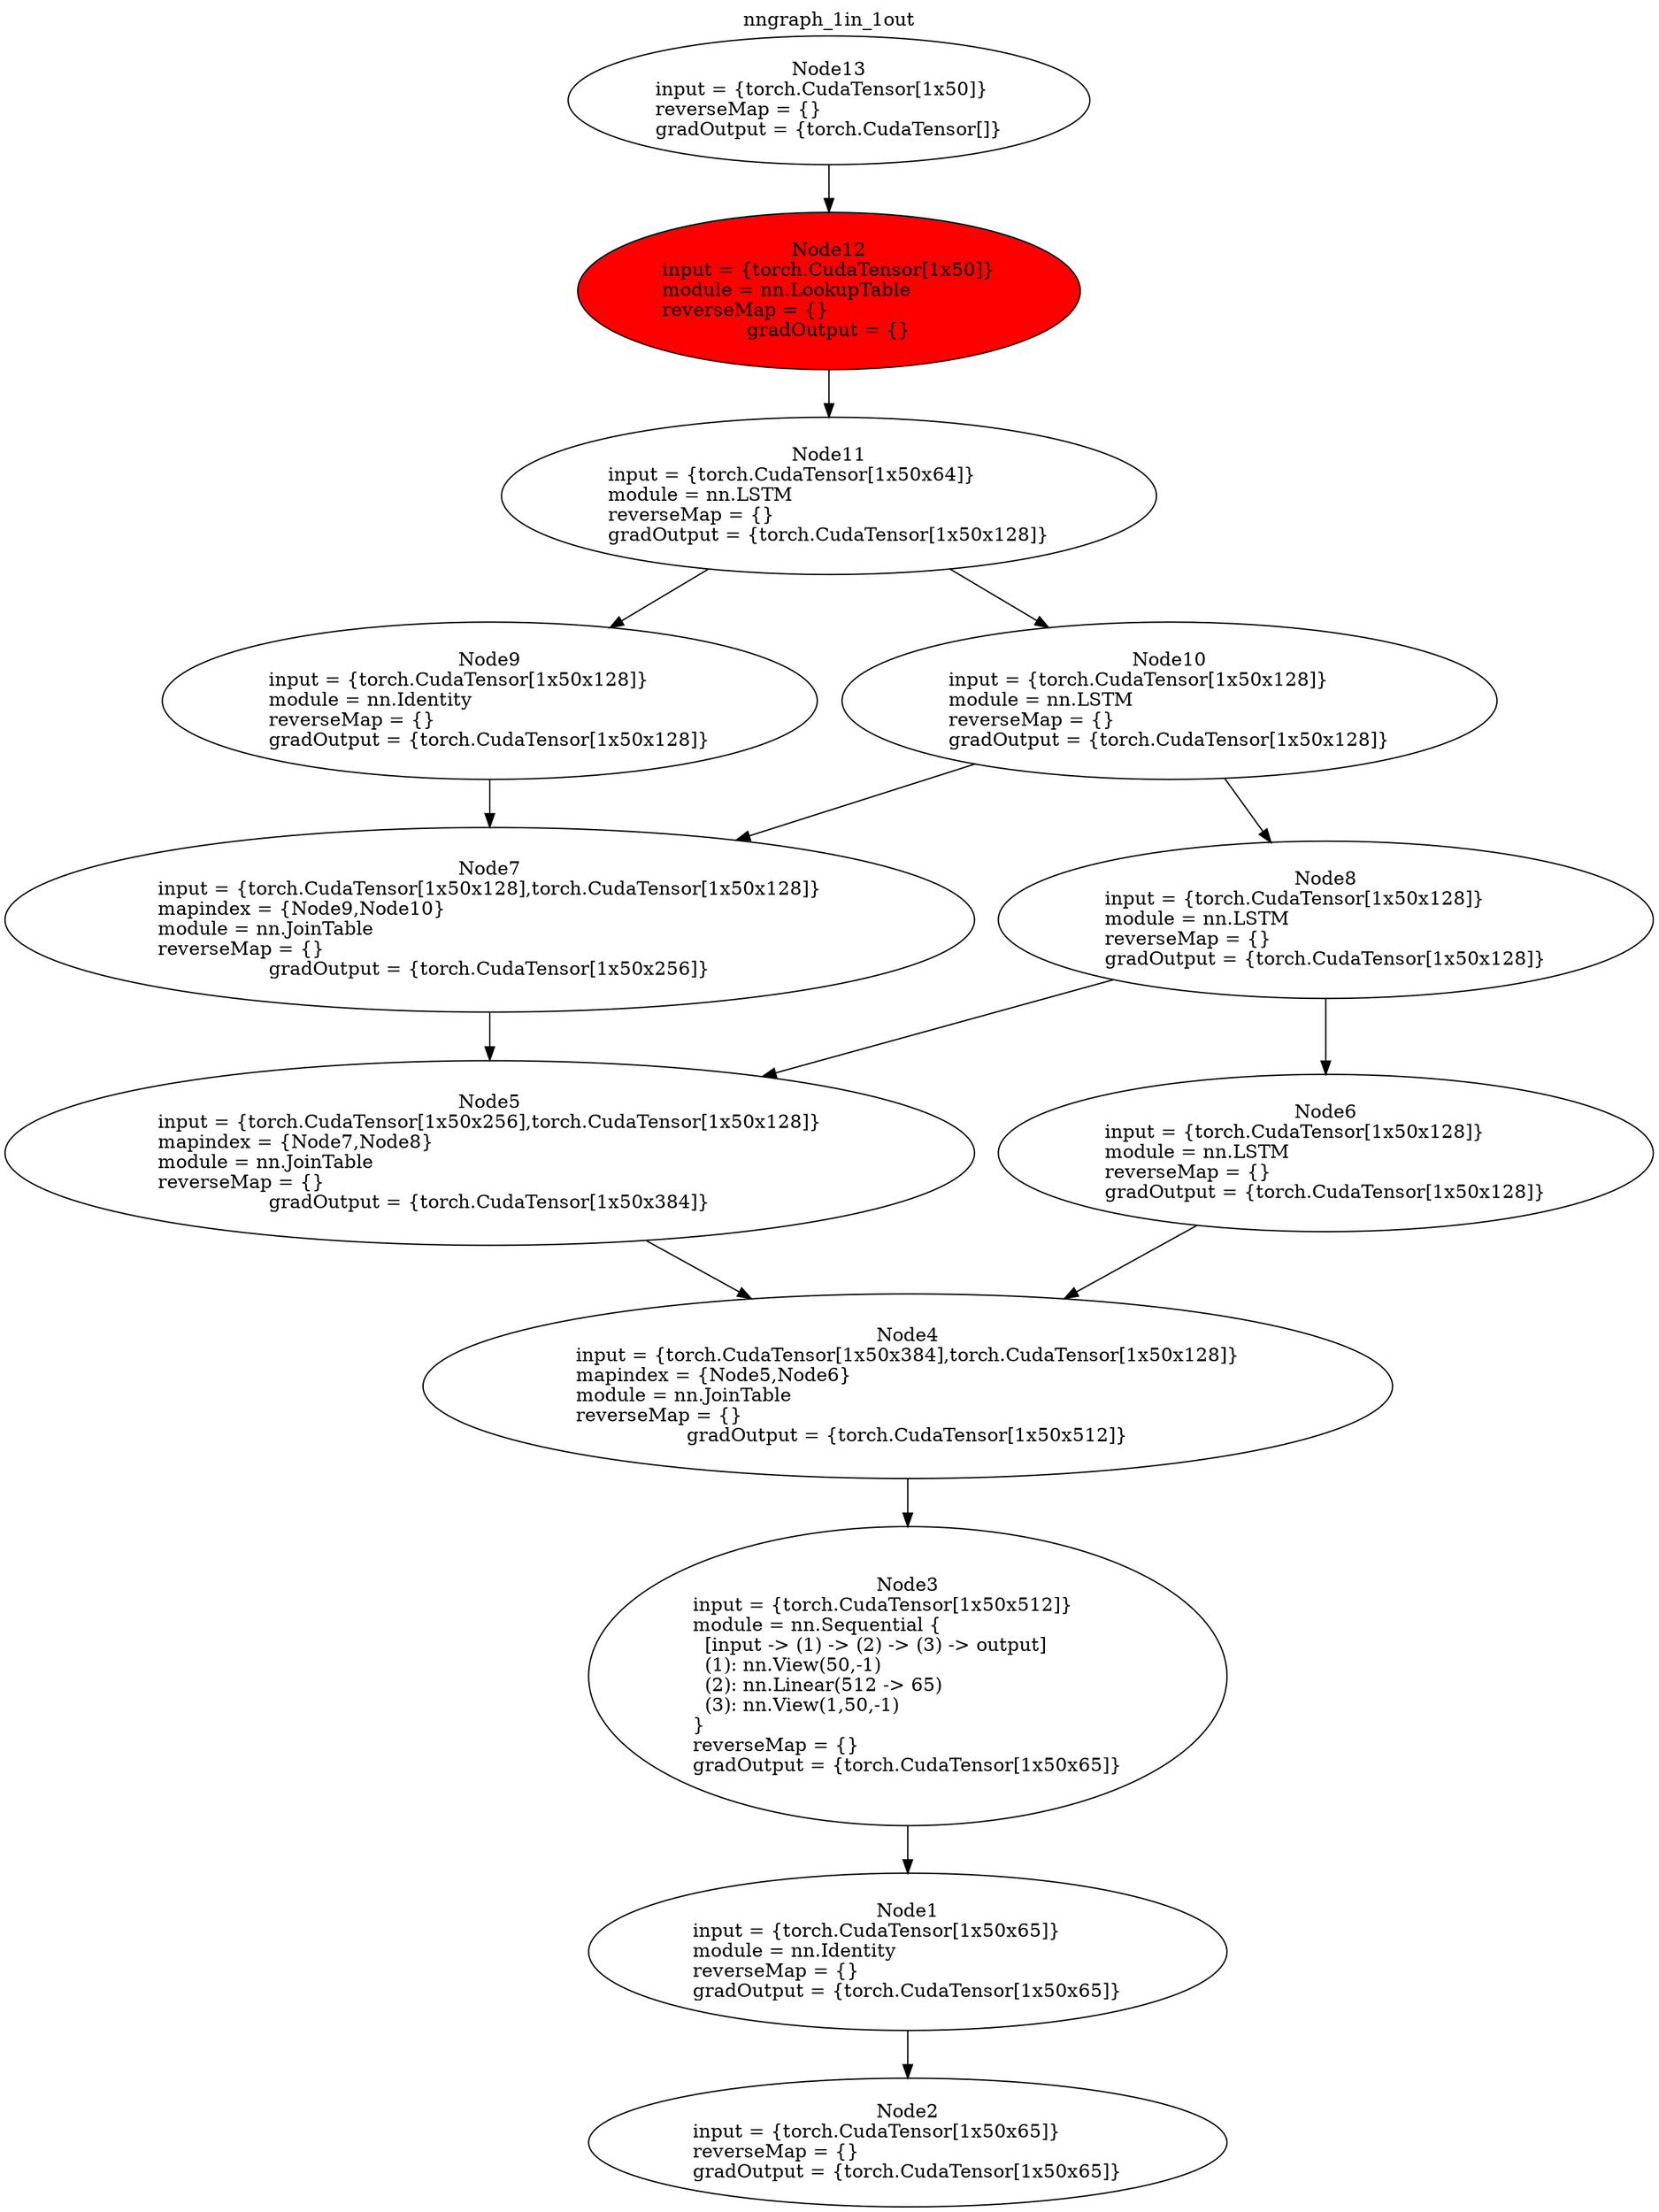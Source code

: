 digraph G {
labelloc="t";
label="nngraph_1in_1out";
node [shape = oval]; 
n1[label="Node1\ninput = {torch.CudaTensor[1x50x65]}\lmodule = nn.Identity\lreverseMap = {}\lgradOutput = {torch.CudaTensor[1x50x65]}" tooltip="[./LanguageModelSkipCon.lua]:123_"];
n2[label="Node2\ninput = {torch.CudaTensor[1x50x65]}\lreverseMap = {}\lgradOutput = {torch.CudaTensor[1x50x65]}" tooltip="[[C]]:-1_"];
n3[label="Node3\ninput = {torch.CudaTensor[1x50x512]}\lmodule = nn.Sequential {\l  [input -> (1) -> (2) -> (3) -> output]\l  (1): nn.View(50,-1)\l  (2): nn.Linear(512 -> 65)\l  (3): nn.View(1,50,-1)\l}\lreverseMap = {}\lgradOutput = {torch.CudaTensor[1x50x65]}" tooltip="[./LanguageModelSkipCon.lua]:123_"];
n4[label="Node4\ninput = {torch.CudaTensor[1x50x384],torch.CudaTensor[1x50x128]}\lmapindex = {Node5,Node6}\lmodule = nn.JoinTable\lreverseMap = {}\lgradOutput = {torch.CudaTensor[1x50x512]}" tooltip="[./LanguageModelSkipCon.lua]:84_"];
n5[label="Node5\ninput = {torch.CudaTensor[1x50x256],torch.CudaTensor[1x50x128]}\lmapindex = {Node7,Node8}\lmodule = nn.JoinTable\lreverseMap = {}\lgradOutput = {torch.CudaTensor[1x50x384]}" tooltip="[./LanguageModelSkipCon.lua]:84_"];
n6[label="Node6\ninput = {torch.CudaTensor[1x50x128]}\lmodule = nn.LSTM\lreverseMap = {}\lgradOutput = {torch.CudaTensor[1x50x128]}" tooltip="[./LanguageModelSkipCon.lua]:78_"];
n7[label="Node7\ninput = {torch.CudaTensor[1x50x128],torch.CudaTensor[1x50x128]}\lmapindex = {Node9,Node10}\lmodule = nn.JoinTable\lreverseMap = {}\lgradOutput = {torch.CudaTensor[1x50x256]}" tooltip="[./LanguageModelSkipCon.lua]:84_"];
n8[label="Node8\ninput = {torch.CudaTensor[1x50x128]}\lmodule = nn.LSTM\lreverseMap = {}\lgradOutput = {torch.CudaTensor[1x50x128]}" tooltip="[./LanguageModelSkipCon.lua]:78_"];
n9[label="Node9\ninput = {torch.CudaTensor[1x50x128]}\lmodule = nn.Identity\lreverseMap = {}\lgradOutput = {torch.CudaTensor[1x50x128]}" tooltip="[./LanguageModelSkipCon.lua]:63_"];
n10[label="Node10\ninput = {torch.CudaTensor[1x50x128]}\lmodule = nn.LSTM\lreverseMap = {}\lgradOutput = {torch.CudaTensor[1x50x128]}" tooltip="[./LanguageModelSkipCon.lua]:78_"];
n11[label="Node11\ninput = {torch.CudaTensor[1x50x64]}\lmodule = nn.LSTM\lreverseMap = {}\lgradOutput = {torch.CudaTensor[1x50x128]}" tooltip="[./LanguageModelSkipCon.lua]:57_"];
n12[label="Node12\ninput = {torch.CudaTensor[1x50]}\lmodule = nn.LookupTable\lreverseMap = {}\lgradOutput = {}" tooltip="[./LanguageModelSkipCon.lua]:41_"];
n13[label="Node13\ninput = {torch.CudaTensor[1x50]}\lreverseMap = {}\lgradOutput = {torch.CudaTensor[]}" tooltip="[[C]]:-1_"];
n1 -> n2;
n3 -> n1;
n4 -> n3;
n5 -> n4;
n6 -> n4;
n7 -> n5;
n8 -> n5;
n8 -> n6;
n9 -> n7;
n10 -> n7;
n10 -> n8;
n11 -> n9;
n11 -> n10;
n12 -> n11;
n13 -> n12;
n12[style=filled, fillcolor=red];
}